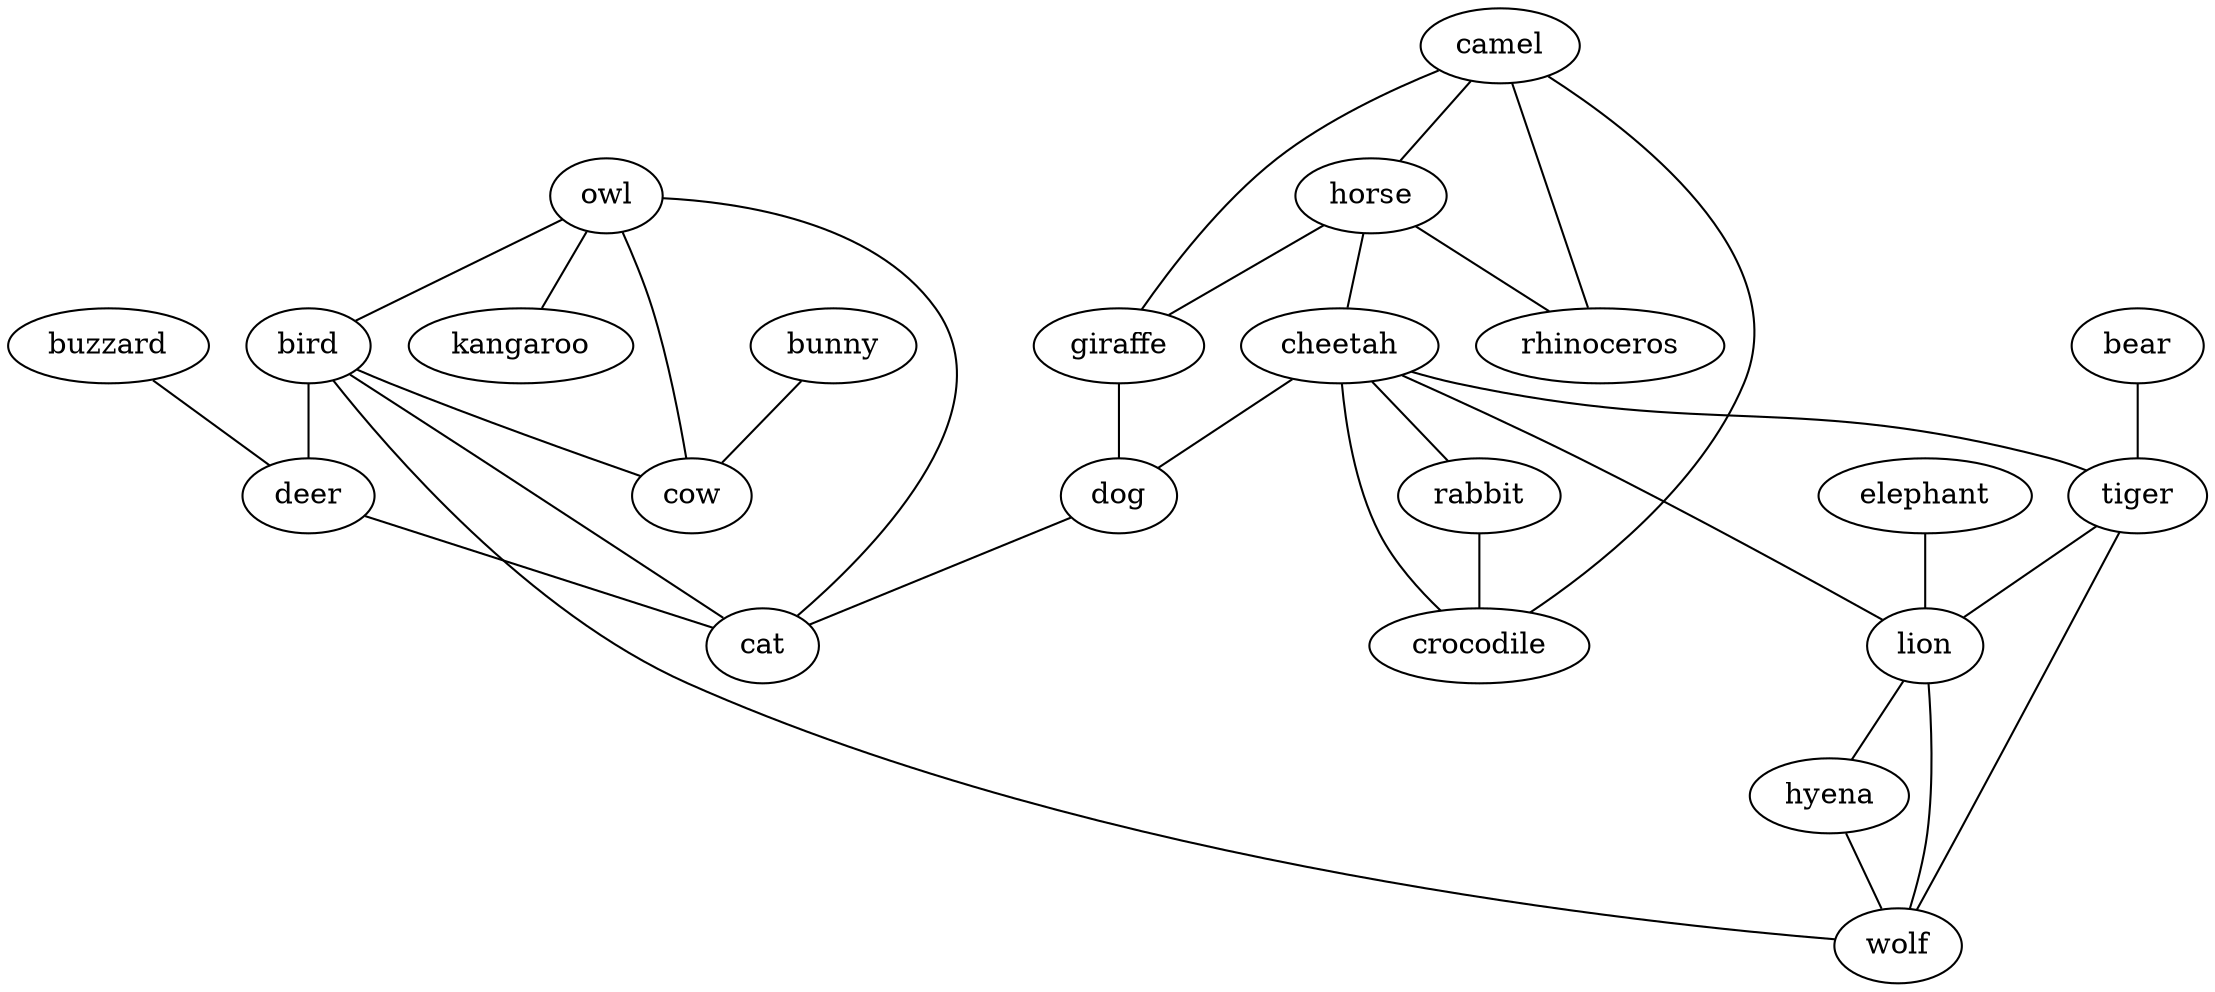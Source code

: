 strict graph G {
owl;
camel;
horse;
buzzard;
rhinoceros;
elephant;
cheetah;
bird;
deer;
kangaroo;
bear;
tiger;
giraffe;
rabbit;
bunny;
cow;
crocodile;
dog;
lion;
cat;
hyena;
wolf;
owl -- cow  [weight=1];
owl -- kangaroo  [weight=1];
owl -- cat  [weight=1];
owl -- bird  [weight=1];
camel -- horse  [weight=1];
camel -- rhinoceros  [weight=1];
camel -- crocodile  [weight=1];
camel -- giraffe  [weight=1];
horse -- rhinoceros  [weight=1];
horse -- cheetah  [weight=1];
horse -- giraffe  [weight=1];
buzzard -- deer  [weight=1];
elephant -- lion  [weight=1];
cheetah -- dog  [weight=1];
cheetah -- tiger  [weight=1];
cheetah -- crocodile  [weight=1];
cheetah -- lion  [weight=1];
cheetah -- rabbit  [weight=1];
bird -- cow  [weight=1];
bird -- deer  [weight=1];
bird -- cat  [weight=1];
bird -- wolf  [weight=1];
deer -- cat  [weight=1];
bear -- tiger  [weight=1];
tiger -- lion  [weight=1];
tiger -- wolf  [weight=1];
giraffe -- dog  [weight=1];
rabbit -- crocodile  [weight=1];
bunny -- cow  [weight=1];
dog -- cat  [weight=1];
lion -- hyena  [weight=1];
lion -- wolf  [weight=1];
hyena -- wolf  [weight=1];
}
